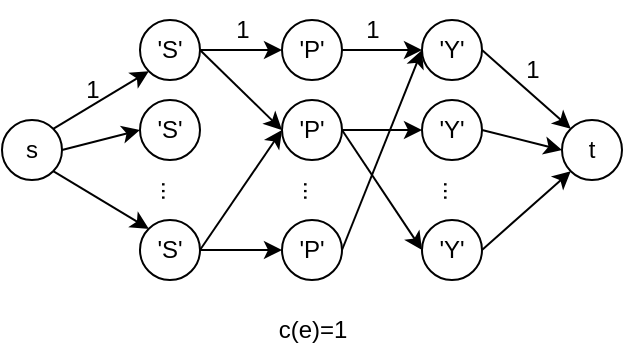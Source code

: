 <mxfile version="22.0.8" type="github">
  <diagram name="第 1 页" id="qcvYX5ppPAKwaEzvdYIv">
    <mxGraphModel dx="500" dy="277" grid="1" gridSize="10" guides="1" tooltips="1" connect="1" arrows="1" fold="1" page="1" pageScale="1" pageWidth="827" pageHeight="1169" math="0" shadow="0">
      <root>
        <mxCell id="0" />
        <mxCell id="1" parent="0" />
        <mxCell id="ipCRnRvfAy2W53-lvyQt-15" style="rounded=0;orthogonalLoop=1;jettySize=auto;html=1;exitX=1;exitY=0;exitDx=0;exitDy=0;entryX=0;entryY=1;entryDx=0;entryDy=0;" edge="1" parent="1" source="ipCRnRvfAy2W53-lvyQt-1" target="ipCRnRvfAy2W53-lvyQt-2">
          <mxGeometry relative="1" as="geometry" />
        </mxCell>
        <mxCell id="ipCRnRvfAy2W53-lvyQt-16" style="rounded=0;orthogonalLoop=1;jettySize=auto;html=1;exitX=1;exitY=0.5;exitDx=0;exitDy=0;entryX=0;entryY=0.5;entryDx=0;entryDy=0;" edge="1" parent="1" source="ipCRnRvfAy2W53-lvyQt-1" target="ipCRnRvfAy2W53-lvyQt-3">
          <mxGeometry relative="1" as="geometry" />
        </mxCell>
        <mxCell id="ipCRnRvfAy2W53-lvyQt-17" style="rounded=0;orthogonalLoop=1;jettySize=auto;html=1;exitX=1;exitY=1;exitDx=0;exitDy=0;entryX=0;entryY=0;entryDx=0;entryDy=0;" edge="1" parent="1" source="ipCRnRvfAy2W53-lvyQt-1" target="ipCRnRvfAy2W53-lvyQt-4">
          <mxGeometry relative="1" as="geometry" />
        </mxCell>
        <mxCell id="ipCRnRvfAy2W53-lvyQt-1" value="s" style="ellipse;whiteSpace=wrap;html=1;aspect=fixed;" vertex="1" parent="1">
          <mxGeometry x="330" y="230" width="30" height="30" as="geometry" />
        </mxCell>
        <mxCell id="ipCRnRvfAy2W53-lvyQt-20" style="rounded=0;orthogonalLoop=1;jettySize=auto;html=1;exitX=1;exitY=0.5;exitDx=0;exitDy=0;entryX=0;entryY=0.5;entryDx=0;entryDy=0;" edge="1" parent="1" source="ipCRnRvfAy2W53-lvyQt-2" target="ipCRnRvfAy2W53-lvyQt-6">
          <mxGeometry relative="1" as="geometry" />
        </mxCell>
        <mxCell id="ipCRnRvfAy2W53-lvyQt-21" style="rounded=0;orthogonalLoop=1;jettySize=auto;html=1;exitX=1;exitY=0.5;exitDx=0;exitDy=0;entryX=0;entryY=0.5;entryDx=0;entryDy=0;" edge="1" parent="1" source="ipCRnRvfAy2W53-lvyQt-2" target="ipCRnRvfAy2W53-lvyQt-8">
          <mxGeometry relative="1" as="geometry" />
        </mxCell>
        <mxCell id="ipCRnRvfAy2W53-lvyQt-2" value="&#39;S&#39;" style="ellipse;whiteSpace=wrap;html=1;aspect=fixed;" vertex="1" parent="1">
          <mxGeometry x="399" y="180" width="30" height="30" as="geometry" />
        </mxCell>
        <mxCell id="ipCRnRvfAy2W53-lvyQt-3" value="&#39;S&#39;" style="ellipse;whiteSpace=wrap;html=1;aspect=fixed;" vertex="1" parent="1">
          <mxGeometry x="399" y="220" width="30" height="30" as="geometry" />
        </mxCell>
        <mxCell id="ipCRnRvfAy2W53-lvyQt-22" style="rounded=0;orthogonalLoop=1;jettySize=auto;html=1;exitX=1;exitY=0.5;exitDx=0;exitDy=0;entryX=0;entryY=0.5;entryDx=0;entryDy=0;" edge="1" parent="1" source="ipCRnRvfAy2W53-lvyQt-4" target="ipCRnRvfAy2W53-lvyQt-7">
          <mxGeometry relative="1" as="geometry" />
        </mxCell>
        <mxCell id="ipCRnRvfAy2W53-lvyQt-23" style="rounded=0;orthogonalLoop=1;jettySize=auto;html=1;exitX=1;exitY=0.5;exitDx=0;exitDy=0;entryX=0;entryY=0.5;entryDx=0;entryDy=0;" edge="1" parent="1" source="ipCRnRvfAy2W53-lvyQt-4" target="ipCRnRvfAy2W53-lvyQt-8">
          <mxGeometry relative="1" as="geometry" />
        </mxCell>
        <mxCell id="ipCRnRvfAy2W53-lvyQt-4" value="&#39;S&#39;" style="ellipse;whiteSpace=wrap;html=1;aspect=fixed;" vertex="1" parent="1">
          <mxGeometry x="399" y="280" width="30" height="30" as="geometry" />
        </mxCell>
        <mxCell id="ipCRnRvfAy2W53-lvyQt-5" value="..." style="text;html=1;align=center;verticalAlign=middle;resizable=0;points=[];autosize=1;strokeColor=none;fillColor=none;rotation=90;" vertex="1" parent="1">
          <mxGeometry x="399" y="250" width="30" height="30" as="geometry" />
        </mxCell>
        <mxCell id="ipCRnRvfAy2W53-lvyQt-25" style="rounded=0;orthogonalLoop=1;jettySize=auto;html=1;exitX=1;exitY=0.5;exitDx=0;exitDy=0;entryX=0;entryY=0.5;entryDx=0;entryDy=0;" edge="1" parent="1" source="ipCRnRvfAy2W53-lvyQt-6" target="ipCRnRvfAy2W53-lvyQt-10">
          <mxGeometry relative="1" as="geometry" />
        </mxCell>
        <mxCell id="ipCRnRvfAy2W53-lvyQt-6" value="&#39;P&#39;" style="ellipse;whiteSpace=wrap;html=1;aspect=fixed;" vertex="1" parent="1">
          <mxGeometry x="470" y="180" width="30" height="30" as="geometry" />
        </mxCell>
        <mxCell id="ipCRnRvfAy2W53-lvyQt-27" style="rounded=0;orthogonalLoop=1;jettySize=auto;html=1;exitX=1;exitY=0.5;exitDx=0;exitDy=0;entryX=0;entryY=0.5;entryDx=0;entryDy=0;" edge="1" parent="1" source="ipCRnRvfAy2W53-lvyQt-7" target="ipCRnRvfAy2W53-lvyQt-10">
          <mxGeometry relative="1" as="geometry" />
        </mxCell>
        <mxCell id="ipCRnRvfAy2W53-lvyQt-7" value="&#39;P&#39;" style="ellipse;whiteSpace=wrap;html=1;aspect=fixed;" vertex="1" parent="1">
          <mxGeometry x="470" y="280" width="30" height="30" as="geometry" />
        </mxCell>
        <mxCell id="ipCRnRvfAy2W53-lvyQt-26" style="rounded=0;orthogonalLoop=1;jettySize=auto;html=1;exitX=1;exitY=0.5;exitDx=0;exitDy=0;entryX=0;entryY=0.5;entryDx=0;entryDy=0;" edge="1" parent="1" source="ipCRnRvfAy2W53-lvyQt-8" target="ipCRnRvfAy2W53-lvyQt-12">
          <mxGeometry relative="1" as="geometry" />
        </mxCell>
        <mxCell id="ipCRnRvfAy2W53-lvyQt-28" style="rounded=0;orthogonalLoop=1;jettySize=auto;html=1;exitX=1;exitY=0.5;exitDx=0;exitDy=0;entryX=0;entryY=0.5;entryDx=0;entryDy=0;" edge="1" parent="1" source="ipCRnRvfAy2W53-lvyQt-8" target="ipCRnRvfAy2W53-lvyQt-11">
          <mxGeometry relative="1" as="geometry" />
        </mxCell>
        <mxCell id="ipCRnRvfAy2W53-lvyQt-8" value="&#39;P&#39;" style="ellipse;whiteSpace=wrap;html=1;aspect=fixed;" vertex="1" parent="1">
          <mxGeometry x="470" y="220" width="30" height="30" as="geometry" />
        </mxCell>
        <mxCell id="ipCRnRvfAy2W53-lvyQt-9" value="..." style="text;html=1;align=center;verticalAlign=middle;resizable=0;points=[];autosize=1;strokeColor=none;fillColor=none;rotation=90;" vertex="1" parent="1">
          <mxGeometry x="470" y="250" width="30" height="30" as="geometry" />
        </mxCell>
        <mxCell id="ipCRnRvfAy2W53-lvyQt-29" style="rounded=0;orthogonalLoop=1;jettySize=auto;html=1;exitX=1;exitY=0.5;exitDx=0;exitDy=0;entryX=0;entryY=0;entryDx=0;entryDy=0;" edge="1" parent="1" source="ipCRnRvfAy2W53-lvyQt-10" target="ipCRnRvfAy2W53-lvyQt-14">
          <mxGeometry relative="1" as="geometry" />
        </mxCell>
        <mxCell id="ipCRnRvfAy2W53-lvyQt-10" value="&#39;Y&#39;" style="ellipse;whiteSpace=wrap;html=1;aspect=fixed;" vertex="1" parent="1">
          <mxGeometry x="540" y="180" width="30" height="30" as="geometry" />
        </mxCell>
        <mxCell id="ipCRnRvfAy2W53-lvyQt-31" style="rounded=0;orthogonalLoop=1;jettySize=auto;html=1;exitX=1;exitY=0.5;exitDx=0;exitDy=0;entryX=0;entryY=1;entryDx=0;entryDy=0;" edge="1" parent="1" source="ipCRnRvfAy2W53-lvyQt-11" target="ipCRnRvfAy2W53-lvyQt-14">
          <mxGeometry relative="1" as="geometry" />
        </mxCell>
        <mxCell id="ipCRnRvfAy2W53-lvyQt-11" value="&#39;Y&#39;" style="ellipse;whiteSpace=wrap;html=1;aspect=fixed;" vertex="1" parent="1">
          <mxGeometry x="540" y="280" width="30" height="30" as="geometry" />
        </mxCell>
        <mxCell id="ipCRnRvfAy2W53-lvyQt-30" style="rounded=0;orthogonalLoop=1;jettySize=auto;html=1;exitX=1;exitY=0.5;exitDx=0;exitDy=0;entryX=0;entryY=0.5;entryDx=0;entryDy=0;" edge="1" parent="1" source="ipCRnRvfAy2W53-lvyQt-12" target="ipCRnRvfAy2W53-lvyQt-14">
          <mxGeometry relative="1" as="geometry" />
        </mxCell>
        <mxCell id="ipCRnRvfAy2W53-lvyQt-12" value="&#39;Y&#39;" style="ellipse;whiteSpace=wrap;html=1;aspect=fixed;" vertex="1" parent="1">
          <mxGeometry x="540" y="220" width="30" height="30" as="geometry" />
        </mxCell>
        <mxCell id="ipCRnRvfAy2W53-lvyQt-13" value="..." style="text;html=1;align=center;verticalAlign=middle;resizable=0;points=[];autosize=1;strokeColor=none;fillColor=none;rotation=90;" vertex="1" parent="1">
          <mxGeometry x="540" y="250" width="30" height="30" as="geometry" />
        </mxCell>
        <mxCell id="ipCRnRvfAy2W53-lvyQt-14" value="t" style="ellipse;whiteSpace=wrap;html=1;aspect=fixed;" vertex="1" parent="1">
          <mxGeometry x="610" y="230" width="30" height="30" as="geometry" />
        </mxCell>
        <mxCell id="ipCRnRvfAy2W53-lvyQt-32" value="c(e)=1" style="text;html=1;align=center;verticalAlign=middle;resizable=0;points=[];autosize=1;strokeColor=none;fillColor=none;" vertex="1" parent="1">
          <mxGeometry x="455" y="320" width="60" height="30" as="geometry" />
        </mxCell>
        <mxCell id="ipCRnRvfAy2W53-lvyQt-33" value="1" style="text;html=1;align=center;verticalAlign=middle;resizable=0;points=[];autosize=1;strokeColor=none;fillColor=none;" vertex="1" parent="1">
          <mxGeometry x="360" y="200" width="30" height="30" as="geometry" />
        </mxCell>
        <mxCell id="ipCRnRvfAy2W53-lvyQt-34" value="1" style="text;html=1;align=center;verticalAlign=middle;resizable=0;points=[];autosize=1;strokeColor=none;fillColor=none;" vertex="1" parent="1">
          <mxGeometry x="435" y="170" width="30" height="30" as="geometry" />
        </mxCell>
        <mxCell id="ipCRnRvfAy2W53-lvyQt-35" value="1" style="text;html=1;align=center;verticalAlign=middle;resizable=0;points=[];autosize=1;strokeColor=none;fillColor=none;" vertex="1" parent="1">
          <mxGeometry x="500" y="170" width="30" height="30" as="geometry" />
        </mxCell>
        <mxCell id="ipCRnRvfAy2W53-lvyQt-36" value="1" style="text;html=1;align=center;verticalAlign=middle;resizable=0;points=[];autosize=1;strokeColor=none;fillColor=none;" vertex="1" parent="1">
          <mxGeometry x="580" y="190" width="30" height="30" as="geometry" />
        </mxCell>
      </root>
    </mxGraphModel>
  </diagram>
</mxfile>
